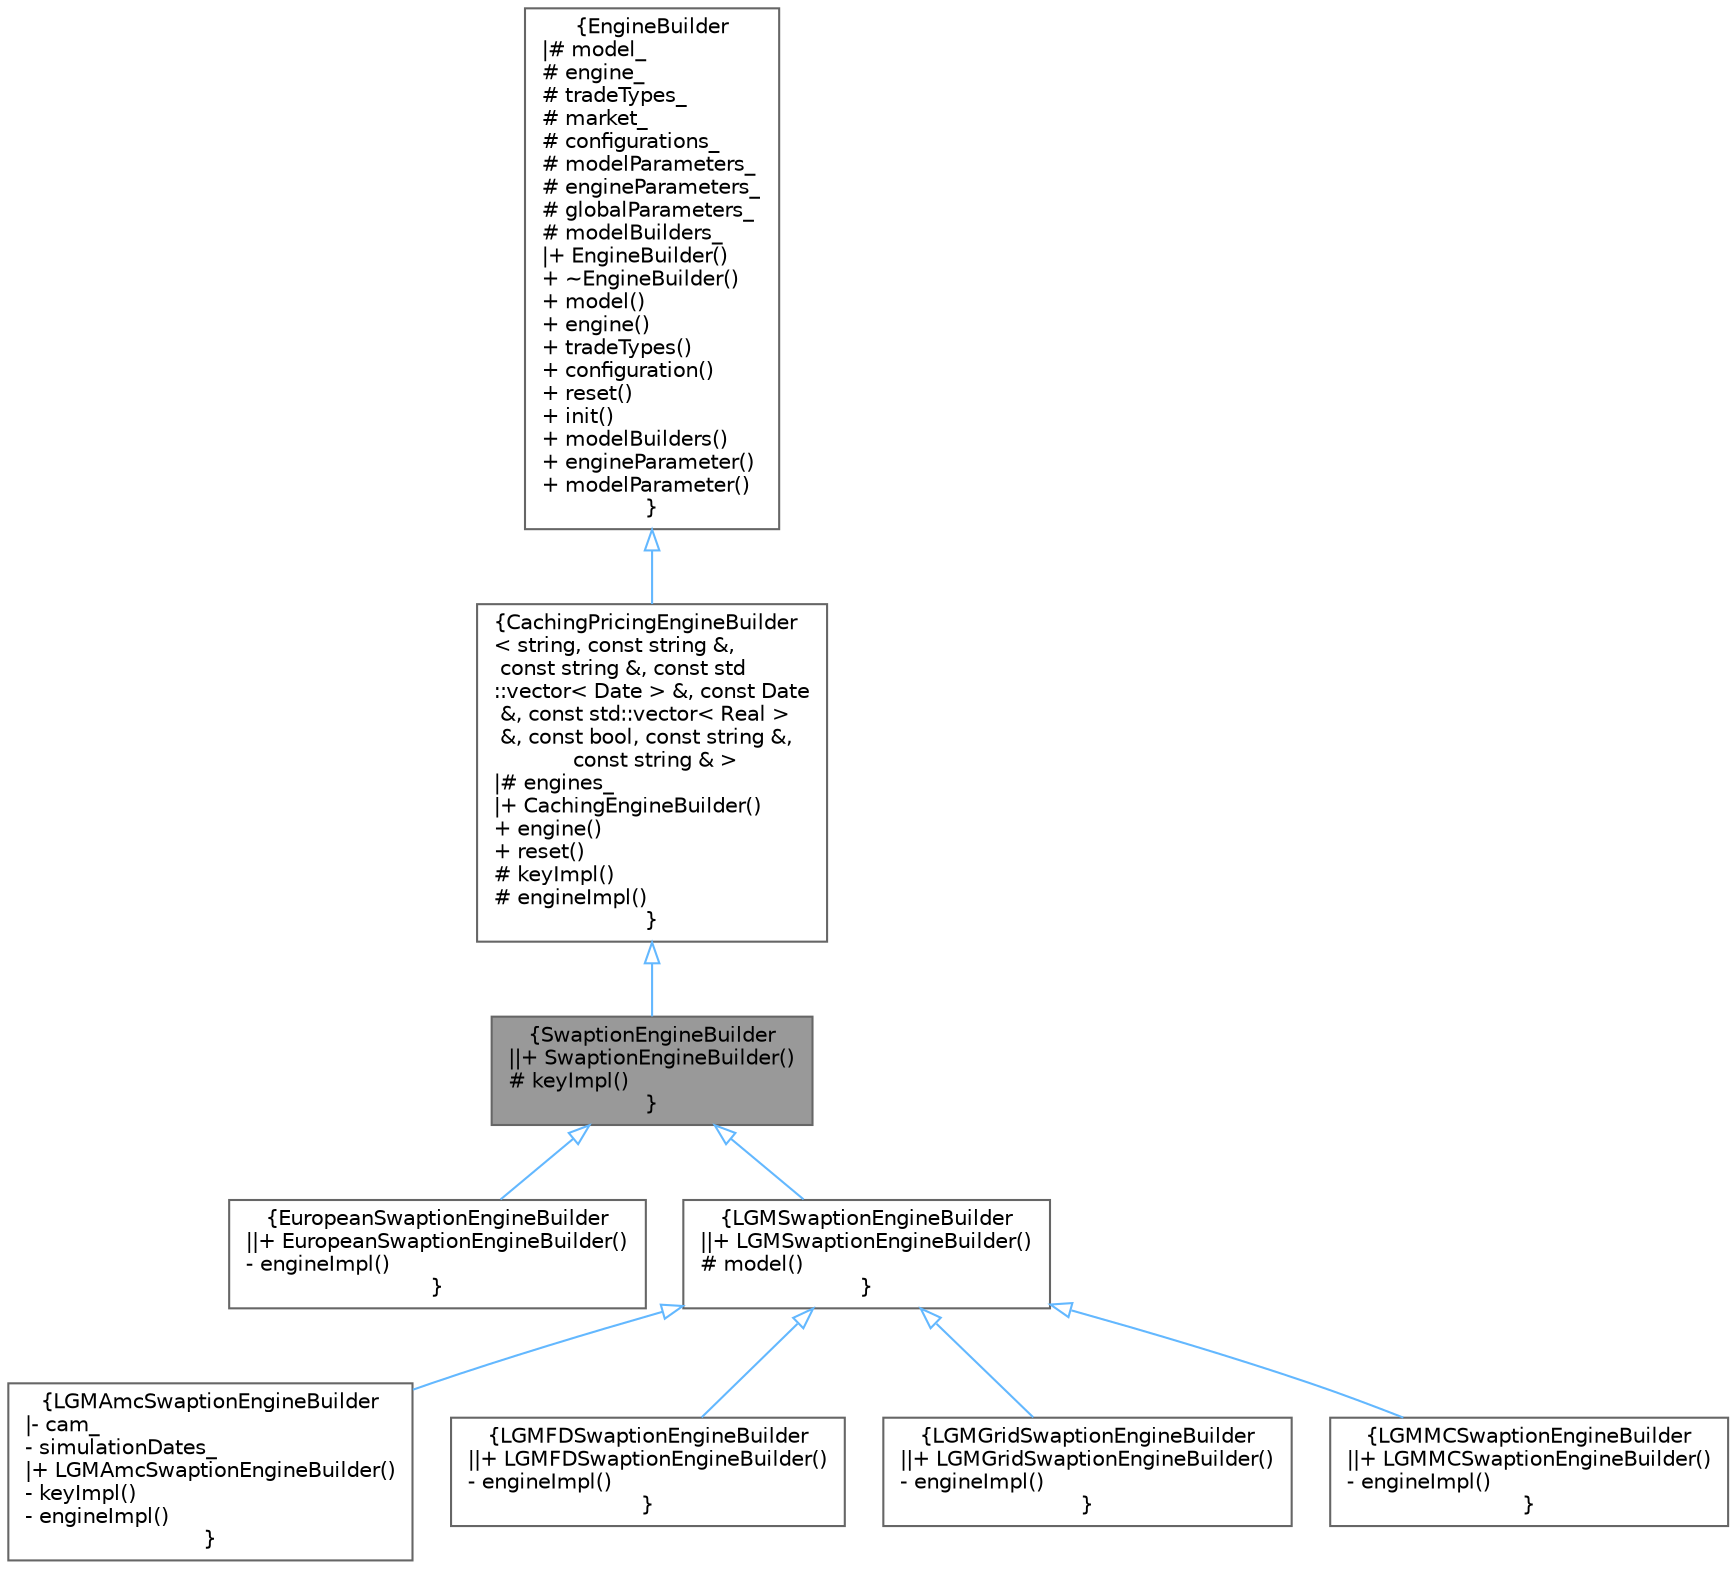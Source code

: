 digraph "SwaptionEngineBuilder"
{
 // INTERACTIVE_SVG=YES
 // LATEX_PDF_SIZE
  bgcolor="transparent";
  edge [fontname=Helvetica,fontsize=10,labelfontname=Helvetica,labelfontsize=10];
  node [fontname=Helvetica,fontsize=10,shape=box,height=0.2,width=0.4];
  Node1 [label="{SwaptionEngineBuilder\n||+ SwaptionEngineBuilder()\l# keyImpl()\l}",height=0.2,width=0.4,color="gray40", fillcolor="grey60", style="filled", fontcolor="black",tooltip="Swaption engine builder base class."];
  Node2 -> Node1 [dir="back",color="steelblue1",style="solid",arrowtail="onormal"];
  Node2 [label="{CachingPricingEngineBuilder\l\< string, const string &,\l const string &, const std\l::vector\< Date \> &, const Date\l &, const std::vector\< Real \>\l &, const bool, const string &,\l const string & \>\n|# engines_\l|+ CachingEngineBuilder()\l+ engine()\l+ reset()\l# keyImpl()\l# engineImpl()\l}",height=0.2,width=0.4,color="gray40", fillcolor="white", style="filled",URL="$classore_1_1data_1_1_caching_engine_builder.html",tooltip="Abstract template EngineBuilder class that can cache engines and coupon pricers."];
  Node3 -> Node2 [dir="back",color="steelblue1",style="solid",arrowtail="onormal"];
  Node3 [label="{EngineBuilder\n|# model_\l# engine_\l# tradeTypes_\l# market_\l# configurations_\l# modelParameters_\l# engineParameters_\l# globalParameters_\l# modelBuilders_\l|+ EngineBuilder()\l+ ~EngineBuilder()\l+ model()\l+ engine()\l+ tradeTypes()\l+ configuration()\l+ reset()\l+ init()\l+ modelBuilders()\l+ engineParameter()\l+ modelParameter()\l}",height=0.2,width=0.4,color="gray40", fillcolor="white", style="filled",URL="$classore_1_1data_1_1_engine_builder.html",tooltip="Base PricingEngine Builder class for a specific model and engine."];
  Node1 -> Node4 [dir="back",color="steelblue1",style="solid",arrowtail="onormal"];
  Node4 [label="{EuropeanSwaptionEngineBuilder\n||+ EuropeanSwaptionEngineBuilder()\l- engineImpl()\l}",height=0.2,width=0.4,color="gray40", fillcolor="white", style="filled",URL="$classore_1_1data_1_1_european_swaption_engine_builder.html",tooltip="European Swaption Engine Builder."];
  Node1 -> Node5 [dir="back",color="steelblue1",style="solid",arrowtail="onormal"];
  Node5 [label="{LGMSwaptionEngineBuilder\n||+ LGMSwaptionEngineBuilder()\l# model()\l}",height=0.2,width=0.4,color="gray40", fillcolor="white", style="filled",URL="$classore_1_1data_1_1_l_g_m_swaption_engine_builder.html",tooltip="Abstract LGMSwaptionEngineBuilder class."];
  Node5 -> Node6 [dir="back",color="steelblue1",style="solid",arrowtail="onormal"];
  Node6 [label="{LGMAmcSwaptionEngineBuilder\n|- cam_\l- simulationDates_\l|+ LGMAmcSwaptionEngineBuilder()\l- keyImpl()\l- engineImpl()\l}",height=0.2,width=0.4,color="gray40", fillcolor="white", style="filled",URL="$classore_1_1data_1_1_l_g_m_amc_swaption_engine_builder.html",tooltip=" "];
  Node5 -> Node7 [dir="back",color="steelblue1",style="solid",arrowtail="onormal"];
  Node7 [label="{LGMFDSwaptionEngineBuilder\n||+ LGMFDSwaptionEngineBuilder()\l- engineImpl()\l}",height=0.2,width=0.4,color="gray40", fillcolor="white", style="filled",URL="$classore_1_1data_1_1_l_g_m_f_d_swaption_engine_builder.html",tooltip="Implementation of BermudanAmericanSwaptionEngineBuilder using LGM FD pricer."];
  Node5 -> Node8 [dir="back",color="steelblue1",style="solid",arrowtail="onormal"];
  Node8 [label="{LGMGridSwaptionEngineBuilder\n||+ LGMGridSwaptionEngineBuilder()\l- engineImpl()\l}",height=0.2,width=0.4,color="gray40", fillcolor="white", style="filled",URL="$classore_1_1data_1_1_l_g_m_grid_swaption_engine_builder.html",tooltip="Implementation of BermudanAmericanSwaptionEngineBuilder using LGM Grid pricer."];
  Node5 -> Node9 [dir="back",color="steelblue1",style="solid",arrowtail="onormal"];
  Node9 [label="{LGMMCSwaptionEngineBuilder\n||+ LGMMCSwaptionEngineBuilder()\l- engineImpl()\l}",height=0.2,width=0.4,color="gray40", fillcolor="white", style="filled",URL="$classore_1_1data_1_1_l_g_m_m_c_swaption_engine_builder.html",tooltip="Implementation of LGMBermudanAmericanSwaptionEngineBuilder using MC pricer."];
}
